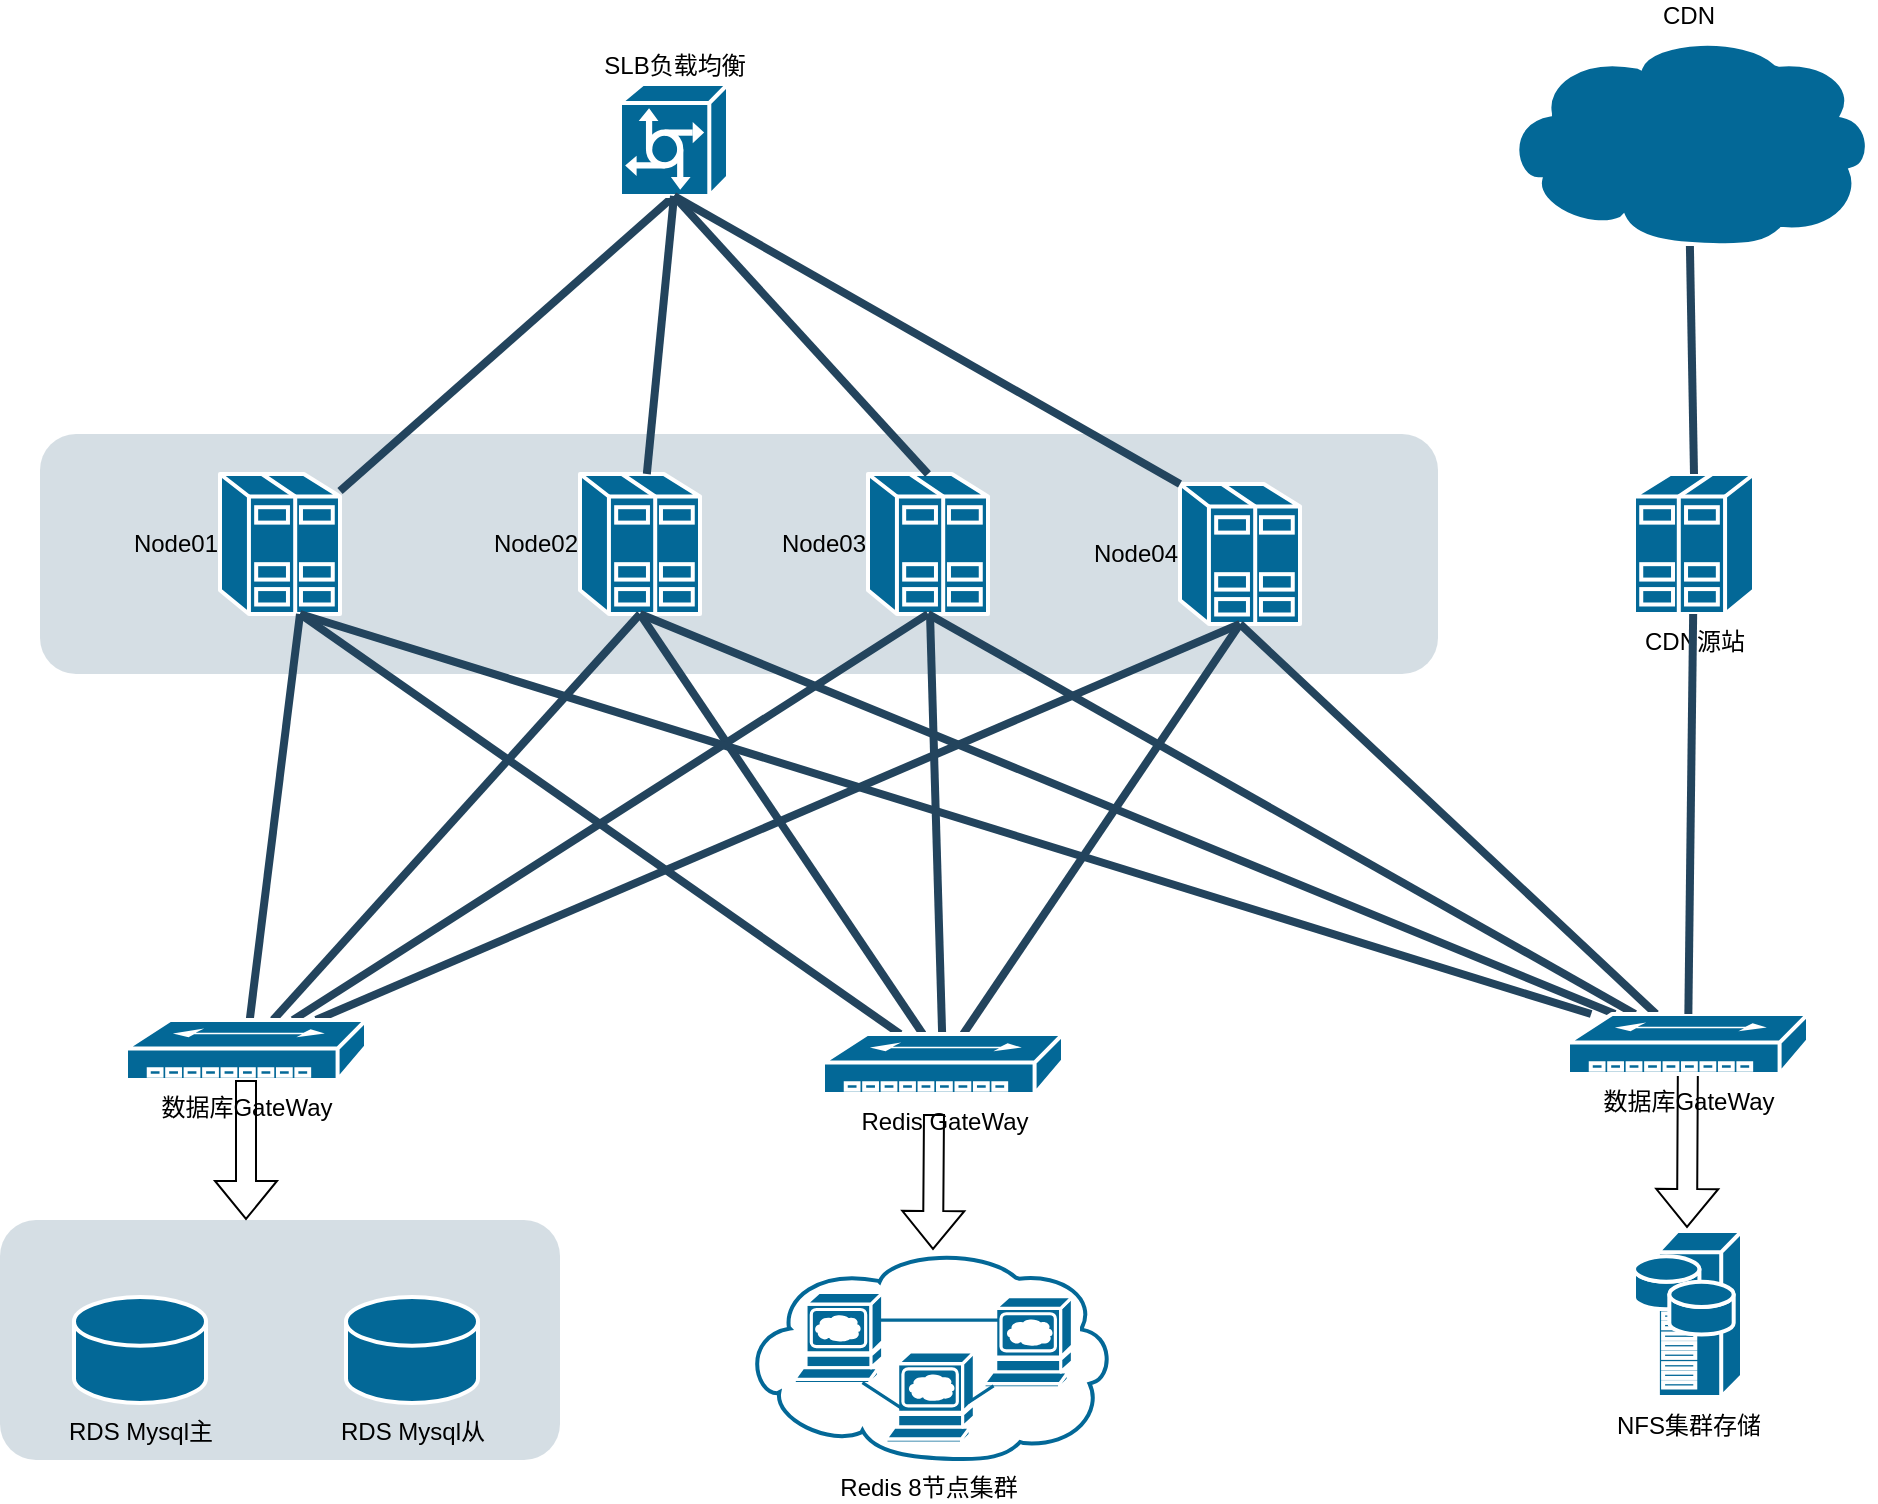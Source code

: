 <mxfile version="21.8.2" type="github">
  <diagram id="6a731a19-8d31-9384-78a2-239565b7b9f0" name="Page-1">
    <mxGraphModel dx="1562" dy="830" grid="1" gridSize="10" guides="1" tooltips="1" connect="1" arrows="1" fold="1" page="1" pageScale="1" pageWidth="827" pageHeight="1169" background="none" math="0" shadow="0">
      <root>
        <mxCell id="0" />
        <mxCell id="1" parent="0" />
        <mxCell id="2091" value="" style="rounded=1;whiteSpace=wrap;html=1;strokeColor=none;fillColor=#BAC8D3;fontSize=24;fontColor=#23445D;align=center;opacity=60;flipH=1;" parent="1" vertex="1">
          <mxGeometry x="770" y="320" width="699" height="120" as="geometry" />
        </mxCell>
        <mxCell id="2175" style="edgeStyle=none;rounded=1;html=1;strokeColor=#23445D;endArrow=none;endFill=0;strokeWidth=4;exitX=0.5;exitY=1;exitDx=0;exitDy=0;exitPerimeter=0;" parent="1" source="f8hAHo9c5CAadVZFo8Ym-2258" target="f8hAHo9c5CAadVZFo8Ym-2262" edge="1">
          <mxGeometry relative="1" as="geometry">
            <mxPoint x="1251" y="240.0" as="sourcePoint" />
            <mxPoint x="1070" y="297.013" as="targetPoint" />
          </mxGeometry>
        </mxCell>
        <mxCell id="f8hAHo9c5CAadVZFo8Ym-2258" value="SLB负载均衡" style="shape=mxgraph.cisco.servers.communications_server;sketch=0;html=1;pointerEvents=1;dashed=0;fillColor=#036897;strokeColor=#ffffff;strokeWidth=2;verticalLabelPosition=top;verticalAlign=bottom;align=center;outlineConnect=0;labelPosition=center;" parent="1" vertex="1">
          <mxGeometry x="1060" y="145" width="54" height="56" as="geometry" />
        </mxCell>
        <mxCell id="f8hAHo9c5CAadVZFo8Ym-2261" value="Node04" style="shape=mxgraph.cisco.servers.standard_host;sketch=0;html=1;pointerEvents=1;dashed=0;fillColor=#036897;strokeColor=#ffffff;strokeWidth=2;verticalLabelPosition=middle;verticalAlign=middle;align=right;outlineConnect=0;labelPosition=left;flipH=1;" parent="1" vertex="1">
          <mxGeometry x="1340" y="345" width="60" height="70" as="geometry" />
        </mxCell>
        <mxCell id="f8hAHo9c5CAadVZFo8Ym-2262" value="Node01" style="shape=mxgraph.cisco.servers.standard_host;sketch=0;html=1;pointerEvents=1;dashed=0;fillColor=#036897;strokeColor=#ffffff;strokeWidth=2;verticalLabelPosition=middle;verticalAlign=middle;align=right;outlineConnect=0;labelPosition=left;flipH=1;" parent="1" vertex="1">
          <mxGeometry x="860" y="340" width="60" height="70" as="geometry" />
        </mxCell>
        <mxCell id="f8hAHo9c5CAadVZFo8Ym-2263" value="Node02&lt;br&gt;" style="shape=mxgraph.cisco.servers.standard_host;sketch=0;html=1;pointerEvents=1;dashed=0;fillColor=#036897;strokeColor=#ffffff;strokeWidth=2;verticalLabelPosition=middle;verticalAlign=middle;align=right;outlineConnect=0;labelPosition=left;flipH=1;" parent="1" vertex="1">
          <mxGeometry x="1040" y="340" width="60" height="70" as="geometry" />
        </mxCell>
        <mxCell id="f8hAHo9c5CAadVZFo8Ym-2264" value="Node03" style="shape=mxgraph.cisco.servers.standard_host;sketch=0;html=1;pointerEvents=1;dashed=0;fillColor=#036897;strokeColor=#ffffff;strokeWidth=2;verticalLabelPosition=middle;verticalAlign=middle;align=right;outlineConnect=0;labelPosition=left;flipH=1;" parent="1" vertex="1">
          <mxGeometry x="1184" y="340" width="60" height="70" as="geometry" />
        </mxCell>
        <mxCell id="f8hAHo9c5CAadVZFo8Ym-2265" style="edgeStyle=none;rounded=1;html=1;strokeColor=#23445D;endArrow=none;endFill=0;strokeWidth=4;exitX=0.5;exitY=1;exitDx=0;exitDy=0;exitPerimeter=0;" parent="1" source="f8hAHo9c5CAadVZFo8Ym-2258" target="f8hAHo9c5CAadVZFo8Ym-2263" edge="1">
          <mxGeometry relative="1" as="geometry">
            <mxPoint x="1296" y="178.188" as="sourcePoint" />
            <mxPoint x="1185" y="290.003" as="targetPoint" />
          </mxGeometry>
        </mxCell>
        <mxCell id="f8hAHo9c5CAadVZFo8Ym-2266" style="edgeStyle=none;rounded=1;html=1;strokeColor=#23445D;endArrow=none;endFill=0;strokeWidth=4;entryX=0.5;entryY=0;entryDx=0;entryDy=0;entryPerimeter=0;exitX=0.5;exitY=1;exitDx=0;exitDy=0;exitPerimeter=0;" parent="1" source="f8hAHo9c5CAadVZFo8Ym-2258" target="f8hAHo9c5CAadVZFo8Ym-2264" edge="1">
          <mxGeometry relative="1" as="geometry">
            <mxPoint x="1220" y="200" as="sourcePoint" />
            <mxPoint x="1090" y="317.013" as="targetPoint" />
          </mxGeometry>
        </mxCell>
        <mxCell id="f8hAHo9c5CAadVZFo8Ym-2267" style="edgeStyle=none;rounded=1;html=1;strokeColor=#23445D;endArrow=none;endFill=0;strokeWidth=4;exitX=0.5;exitY=1;exitDx=0;exitDy=0;exitPerimeter=0;entryX=1;entryY=0;entryDx=0;entryDy=0;entryPerimeter=0;" parent="1" source="f8hAHo9c5CAadVZFo8Ym-2258" target="f8hAHo9c5CAadVZFo8Ym-2261" edge="1">
          <mxGeometry relative="1" as="geometry">
            <mxPoint x="1238" y="230" as="sourcePoint" />
            <mxPoint x="1100" y="327.013" as="targetPoint" />
          </mxGeometry>
        </mxCell>
        <mxCell id="f8hAHo9c5CAadVZFo8Ym-2269" style="edgeStyle=none;rounded=1;html=1;strokeColor=#23445D;endArrow=none;endFill=0;strokeWidth=4;" parent="1" source="f8hAHo9c5CAadVZFo8Ym-2295" edge="1">
          <mxGeometry relative="1" as="geometry">
            <mxPoint x="1020.625" y="570" as="sourcePoint" />
            <mxPoint x="900" y="410" as="targetPoint" />
          </mxGeometry>
        </mxCell>
        <mxCell id="f8hAHo9c5CAadVZFo8Ym-2270" style="edgeStyle=none;rounded=1;html=1;strokeColor=#23445D;endArrow=none;endFill=0;strokeWidth=4;exitX=0.333;exitY=1;exitDx=0;exitDy=0;exitPerimeter=0;" parent="1" source="f8hAHo9c5CAadVZFo8Ym-2262" target="f8hAHo9c5CAadVZFo8Ym-2299" edge="1">
          <mxGeometry relative="1" as="geometry">
            <mxPoint x="1798" y="226" as="sourcePoint" />
            <mxPoint x="1377.335" y="650" as="targetPoint" />
          </mxGeometry>
        </mxCell>
        <mxCell id="f8hAHo9c5CAadVZFo8Ym-2271" style="edgeStyle=none;rounded=1;html=1;strokeColor=#23445D;endArrow=none;endFill=0;strokeWidth=4;exitX=0.5;exitY=1;exitDx=0;exitDy=0;exitPerimeter=0;" parent="1" source="f8hAHo9c5CAadVZFo8Ym-2263" target="f8hAHo9c5CAadVZFo8Ym-2295" edge="1">
          <mxGeometry relative="1" as="geometry">
            <mxPoint x="1013" y="372.125" as="sourcePoint" />
            <mxPoint x="1044.057" y="570" as="targetPoint" />
          </mxGeometry>
        </mxCell>
        <mxCell id="f8hAHo9c5CAadVZFo8Ym-2272" style="edgeStyle=none;rounded=1;html=1;strokeColor=#23445D;endArrow=none;endFill=0;strokeWidth=4;exitX=0.5;exitY=1;exitDx=0;exitDy=0;exitPerimeter=0;" parent="1" source="f8hAHo9c5CAadVZFo8Ym-2264" target="f8hAHo9c5CAadVZFo8Ym-2295" edge="1">
          <mxGeometry relative="1" as="geometry">
            <mxPoint x="1275" y="350" as="sourcePoint" />
            <mxPoint x="1054.4" y="579.6" as="targetPoint" />
          </mxGeometry>
        </mxCell>
        <mxCell id="f8hAHo9c5CAadVZFo8Ym-2273" style="edgeStyle=none;rounded=1;html=1;strokeColor=#23445D;endArrow=none;endFill=0;strokeWidth=4;exitX=0.5;exitY=1;exitDx=0;exitDy=0;exitPerimeter=0;" parent="1" source="f8hAHo9c5CAadVZFo8Ym-2261" target="f8hAHo9c5CAadVZFo8Ym-2295" edge="1">
          <mxGeometry relative="1" as="geometry">
            <mxPoint x="1380" y="390" as="sourcePoint" />
            <mxPoint x="1054.4" y="579.6" as="targetPoint" />
          </mxGeometry>
        </mxCell>
        <mxCell id="f8hAHo9c5CAadVZFo8Ym-2286" style="edgeStyle=none;rounded=1;html=1;strokeColor=#23445D;endArrow=none;endFill=0;strokeWidth=4;exitX=0.5;exitY=1;exitDx=0;exitDy=0;exitPerimeter=0;" parent="1" source="f8hAHo9c5CAadVZFo8Ym-2261" target="f8hAHo9c5CAadVZFo8Ym-2299" edge="1">
          <mxGeometry relative="1" as="geometry">
            <mxPoint x="1370" y="385" as="sourcePoint" />
            <mxPoint x="1422.5" y="650" as="targetPoint" />
          </mxGeometry>
        </mxCell>
        <mxCell id="f8hAHo9c5CAadVZFo8Ym-2288" style="edgeStyle=none;rounded=1;html=1;strokeColor=#23445D;endArrow=none;endFill=0;strokeWidth=4;exitX=0.5;exitY=1;exitDx=0;exitDy=0;exitPerimeter=0;" parent="1" source="f8hAHo9c5CAadVZFo8Ym-2263" target="f8hAHo9c5CAadVZFo8Ym-2299" edge="1">
          <mxGeometry relative="1" as="geometry">
            <mxPoint x="1177" y="400" as="sourcePoint" />
            <mxPoint x="1392.936" y="650" as="targetPoint" />
          </mxGeometry>
        </mxCell>
        <mxCell id="f8hAHo9c5CAadVZFo8Ym-2291" value="" style="rounded=1;whiteSpace=wrap;html=1;strokeColor=none;fillColor=#BAC8D3;fontSize=24;fontColor=#23445D;align=center;opacity=60;" parent="1" vertex="1">
          <mxGeometry x="750" y="713" width="280" height="120" as="geometry" />
        </mxCell>
        <mxCell id="f8hAHo9c5CAadVZFo8Ym-2292" value="RDS Mysql主" style="shape=mxgraph.cisco.storage.relational_database;sketch=0;html=1;pointerEvents=1;dashed=0;fillColor=#036897;strokeColor=#ffffff;strokeWidth=2;verticalLabelPosition=bottom;verticalAlign=top;align=center;outlineConnect=0;" parent="1" vertex="1">
          <mxGeometry x="787" y="751.5" width="66" height="53" as="geometry" />
        </mxCell>
        <mxCell id="f8hAHo9c5CAadVZFo8Ym-2293" value="RDS Mysql从" style="shape=mxgraph.cisco.storage.relational_database;sketch=0;html=1;pointerEvents=1;dashed=0;fillColor=#036897;strokeColor=#ffffff;strokeWidth=2;verticalLabelPosition=bottom;verticalAlign=top;align=center;outlineConnect=0;" parent="1" vertex="1">
          <mxGeometry x="923" y="751.5" width="66" height="53" as="geometry" />
        </mxCell>
        <mxCell id="f8hAHo9c5CAadVZFo8Ym-2295" value="数据库GateWay" style="shape=mxgraph.cisco.hubs_and_gateways.small_hub;sketch=0;html=1;pointerEvents=1;dashed=0;fillColor=#036897;strokeColor=#ffffff;strokeWidth=2;verticalLabelPosition=bottom;verticalAlign=top;align=center;outlineConnect=0;" parent="1" vertex="1">
          <mxGeometry x="813" y="613" width="120" height="30" as="geometry" />
        </mxCell>
        <mxCell id="f8hAHo9c5CAadVZFo8Ym-2298" value="" style="shape=flexArrow;endArrow=classic;html=1;rounded=0;" parent="1" source="f8hAHo9c5CAadVZFo8Ym-2295" edge="1">
          <mxGeometry width="50" height="50" relative="1" as="geometry">
            <mxPoint x="1103" y="583" as="sourcePoint" />
            <mxPoint x="873" y="713" as="targetPoint" />
          </mxGeometry>
        </mxCell>
        <mxCell id="f8hAHo9c5CAadVZFo8Ym-2300" value="" style="edgeStyle=none;rounded=1;html=1;strokeColor=#23445D;endArrow=none;endFill=0;strokeWidth=4;" parent="1" source="f8hAHo9c5CAadVZFo8Ym-2264" target="f8hAHo9c5CAadVZFo8Ym-2299" edge="1">
          <mxGeometry relative="1" as="geometry">
            <mxPoint x="1287" y="400" as="sourcePoint" />
            <mxPoint x="1407.519" y="650" as="targetPoint" />
          </mxGeometry>
        </mxCell>
        <mxCell id="f8hAHo9c5CAadVZFo8Ym-2299" value="Redis GateWay" style="shape=mxgraph.cisco.hubs_and_gateways.small_hub;sketch=0;html=1;pointerEvents=1;dashed=0;fillColor=#036897;strokeColor=#ffffff;strokeWidth=2;verticalLabelPosition=bottom;verticalAlign=top;align=center;outlineConnect=0;" parent="1" vertex="1">
          <mxGeometry x="1161.5" y="620" width="120" height="30" as="geometry" />
        </mxCell>
        <mxCell id="f8hAHo9c5CAadVZFo8Ym-2302" value="Redis 8节点集群" style="shape=mxgraph.cisco.storage.web_cluster;sketch=0;html=1;pointerEvents=1;dashed=0;fillColor=#036897;strokeColor=#ffffff;strokeWidth=2;verticalLabelPosition=bottom;verticalAlign=top;align=center;outlineConnect=0;" parent="1" vertex="1">
          <mxGeometry x="1121" y="727" width="186" height="106" as="geometry" />
        </mxCell>
        <mxCell id="f8hAHo9c5CAadVZFo8Ym-2303" value="" style="shape=flexArrow;endArrow=classic;html=1;rounded=0;" parent="1" edge="1">
          <mxGeometry width="50" height="50" relative="1" as="geometry">
            <mxPoint x="1217" y="660" as="sourcePoint" />
            <mxPoint x="1216.5" y="728" as="targetPoint" />
          </mxGeometry>
        </mxCell>
        <mxCell id="f8hAHo9c5CAadVZFo8Ym-2306" value="CDN" style="shape=mxgraph.cisco.storage.cloud;sketch=0;html=1;pointerEvents=1;dashed=0;fillColor=#036897;strokeColor=#ffffff;strokeWidth=2;verticalLabelPosition=top;verticalAlign=bottom;align=center;outlineConnect=0;labelPosition=center;" parent="1" vertex="1">
          <mxGeometry x="1501" y="120" width="186" height="106" as="geometry" />
        </mxCell>
        <mxCell id="f8hAHo9c5CAadVZFo8Ym-2307" value="CDN源站" style="shape=mxgraph.cisco.servers.standard_host;sketch=0;html=1;pointerEvents=1;dashed=0;fillColor=#036897;strokeColor=#ffffff;strokeWidth=2;verticalLabelPosition=bottom;verticalAlign=top;align=center;outlineConnect=0;" parent="1" vertex="1">
          <mxGeometry x="1567" y="340" width="60" height="70" as="geometry" />
        </mxCell>
        <mxCell id="f8hAHo9c5CAadVZFo8Ym-2308" style="edgeStyle=none;rounded=1;html=1;strokeColor=#23445D;endArrow=none;endFill=0;strokeWidth=4;entryX=0.5;entryY=0;entryDx=0;entryDy=0;entryPerimeter=0;" parent="1" source="f8hAHo9c5CAadVZFo8Ym-2306" target="f8hAHo9c5CAadVZFo8Ym-2307" edge="1">
          <mxGeometry relative="1" as="geometry">
            <mxPoint x="1471" y="191" as="sourcePoint" />
            <mxPoint x="1648" y="315" as="targetPoint" />
          </mxGeometry>
        </mxCell>
        <mxCell id="f8hAHo9c5CAadVZFo8Ym-2311" value="NFS集群存储" style="shape=mxgraph.cisco.servers.storage_server;sketch=0;html=1;pointerEvents=1;dashed=0;fillColor=#036897;strokeColor=#ffffff;strokeWidth=2;verticalLabelPosition=bottom;verticalAlign=top;align=center;outlineConnect=0;" parent="1" vertex="1">
          <mxGeometry x="1567" y="718.5" width="54" height="83" as="geometry" />
        </mxCell>
        <mxCell id="f8hAHo9c5CAadVZFo8Ym-2313" value="" style="shape=flexArrow;endArrow=classic;html=1;rounded=0;" parent="1" source="f8hAHo9c5CAadVZFo8Ym-2312" edge="1">
          <mxGeometry width="50" height="50" relative="1" as="geometry">
            <mxPoint x="1593.5" y="627" as="sourcePoint" />
            <mxPoint x="1593.5" y="717" as="targetPoint" />
          </mxGeometry>
        </mxCell>
        <mxCell id="f8hAHo9c5CAadVZFo8Ym-2316" style="edgeStyle=none;rounded=1;html=1;strokeColor=#23445D;endArrow=none;endFill=0;strokeWidth=4;" parent="1" target="f8hAHo9c5CAadVZFo8Ym-2312" edge="1">
          <mxGeometry relative="1" as="geometry">
            <mxPoint x="900" y="410" as="sourcePoint" />
            <mxPoint x="1378" y="610" as="targetPoint" />
          </mxGeometry>
        </mxCell>
        <mxCell id="f8hAHo9c5CAadVZFo8Ym-2317" style="edgeStyle=none;rounded=1;html=1;strokeColor=#23445D;endArrow=none;endFill=0;strokeWidth=4;exitX=0.5;exitY=1;exitDx=0;exitDy=0;exitPerimeter=0;" parent="1" source="f8hAHo9c5CAadVZFo8Ym-2264" target="f8hAHo9c5CAadVZFo8Ym-2312" edge="1">
          <mxGeometry relative="1" as="geometry">
            <mxPoint x="1405.5" y="360" as="sourcePoint" />
            <mxPoint x="1714" y="590" as="targetPoint" />
          </mxGeometry>
        </mxCell>
        <mxCell id="f8hAHo9c5CAadVZFo8Ym-2318" style="edgeStyle=none;rounded=1;html=1;strokeColor=#23445D;endArrow=none;endFill=0;strokeWidth=4;exitX=0.5;exitY=1;exitDx=0;exitDy=0;exitPerimeter=0;" parent="1" source="f8hAHo9c5CAadVZFo8Ym-2261" target="f8hAHo9c5CAadVZFo8Ym-2312" edge="1">
          <mxGeometry relative="1" as="geometry">
            <mxPoint x="1280" y="384" as="sourcePoint" />
            <mxPoint x="1875" y="600" as="targetPoint" />
          </mxGeometry>
        </mxCell>
        <mxCell id="f8hAHo9c5CAadVZFo8Ym-2319" style="edgeStyle=none;rounded=1;html=1;strokeColor=#23445D;endArrow=none;endFill=0;strokeWidth=4;exitX=0.5;exitY=1;exitDx=0;exitDy=0;exitPerimeter=0;" parent="1" source="f8hAHo9c5CAadVZFo8Ym-2263" target="f8hAHo9c5CAadVZFo8Ym-2312" edge="1">
          <mxGeometry relative="1" as="geometry">
            <mxPoint x="1159" y="384" as="sourcePoint" />
            <mxPoint x="1754" y="600" as="targetPoint" />
          </mxGeometry>
        </mxCell>
        <mxCell id="f8hAHo9c5CAadVZFo8Ym-2320" value="" style="shape=flexArrow;endArrow=classic;html=1;rounded=0;" parent="1" target="f8hAHo9c5CAadVZFo8Ym-2312" edge="1">
          <mxGeometry width="50" height="50" relative="1" as="geometry">
            <mxPoint x="1593.5" y="627" as="sourcePoint" />
            <mxPoint x="1593.5" y="717" as="targetPoint" />
          </mxGeometry>
        </mxCell>
        <mxCell id="f8hAHo9c5CAadVZFo8Ym-2312" value="数据库GateWay" style="shape=mxgraph.cisco.hubs_and_gateways.small_hub;sketch=0;html=1;pointerEvents=1;dashed=0;fillColor=#036897;strokeColor=#ffffff;strokeWidth=2;verticalLabelPosition=bottom;verticalAlign=top;align=center;outlineConnect=0;" parent="1" vertex="1">
          <mxGeometry x="1534" y="610" width="120" height="30" as="geometry" />
        </mxCell>
        <mxCell id="f8hAHo9c5CAadVZFo8Ym-2323" style="edgeStyle=none;rounded=1;html=1;strokeColor=#23445D;endArrow=none;endFill=0;strokeWidth=4;" parent="1" source="f8hAHo9c5CAadVZFo8Ym-2307" target="f8hAHo9c5CAadVZFo8Ym-2312" edge="1">
          <mxGeometry relative="1" as="geometry">
            <mxPoint x="1394" y="394" as="sourcePoint" />
            <mxPoint x="1720" y="600" as="targetPoint" />
          </mxGeometry>
        </mxCell>
      </root>
    </mxGraphModel>
  </diagram>
</mxfile>
